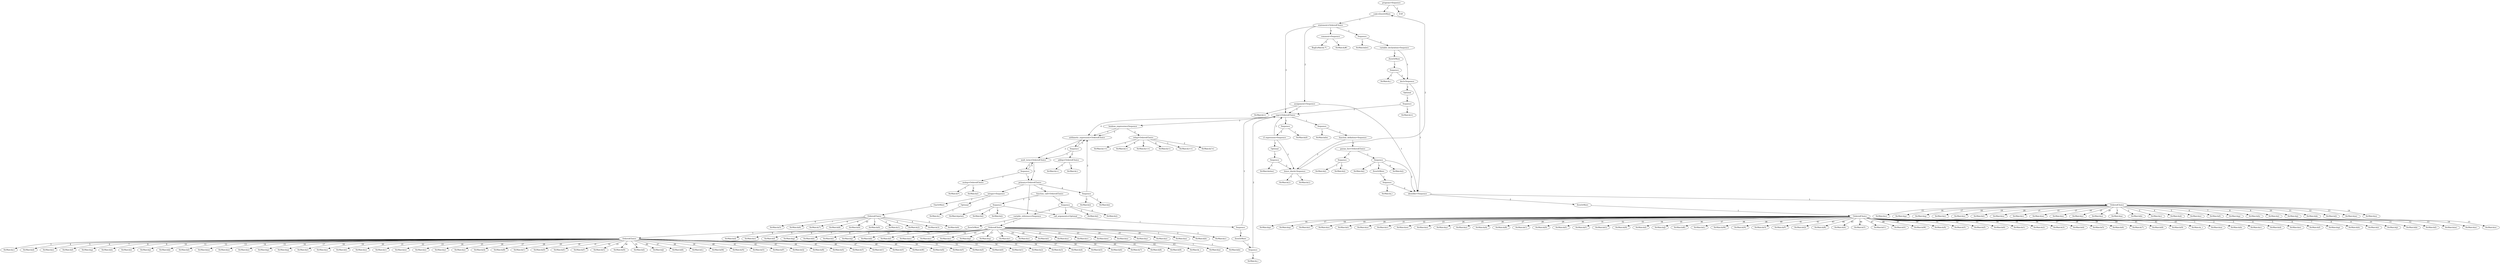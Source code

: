 digraph arpeggio_graph {
2444674980928 [label="program=Sequence"];
2444674980928->2444676660864 [label="1"]

2444676660864 [label="code=ZeroOrMore"];
2444676660864->2444676661152 [label="1"]

2444676661152 [label="statement=OrderedChoice"];
2444676661152->2444676908416 [label="1"]

2444676908416 [label="Sequence"];
2444676908416->2444676907888 [label="1"]

2444676907888 [label="StrMatch(let)"];
2444676908416->2444676908032 [label="2"]

2444676908032 [label="variable_declaration=Sequence"];
2444676908032->2444676908320 [label="1"]

2444676908320 [label="decl=Sequence"];
2444676908320->2444676908608 [label="1"]

2444676908608 [label="identifier=Sequence"];
2444676908608->2444676908752 [label="1"]

2444676908752 [label="OrderedChoice"];
2444676908752->2444676908896 [label="1"]

2444676908896 [label="StrMatch(a)"];
2444676908752->2444676909040 [label="2"]

2444676909040 [label="StrMatch(b)"];
2444676908752->2444676908944 [label="3"]

2444676908944 [label="StrMatch(c)"];
2444676908752->2444676909088 [label="4"]

2444676909088 [label="StrMatch(d)"];
2444676908752->2444676909280 [label="5"]

2444676909280 [label="StrMatch(e)"];
2444676908752->2444676909232 [label="6"]

2444676909232 [label="StrMatch(f)"];
2444676908752->2444676909136 [label="7"]

2444676909136 [label="StrMatch(g)"];
2444676908752->2444676909328 [label="8"]

2444676909328 [label="StrMatch(h)"];
2444676908752->2444676909184 [label="9"]

2444676909184 [label="StrMatch(i)"];
2444676908752->2444676909376 [label="10"]

2444676909376 [label="StrMatch(j)"];
2444676908752->2444676909424 [label="11"]

2444676909424 [label="StrMatch(k)"];
2444676908752->2444676909472 [label="12"]

2444676909472 [label="StrMatch(l)"];
2444676908752->2444676909520 [label="13"]

2444676909520 [label="StrMatch(m)"];
2444676908752->2444676909568 [label="14"]

2444676909568 [label="StrMatch(n)"];
2444676908752->2444676909616 [label="15"]

2444676909616 [label="StrMatch(o)"];
2444676908752->2444676909664 [label="16"]

2444676909664 [label="StrMatch(p)"];
2444676908752->2444676909712 [label="17"]

2444676909712 [label="StrMatch(q)"];
2444676908752->2444676909760 [label="18"]

2444676909760 [label="StrMatch(r)"];
2444676908752->2444676909808 [label="19"]

2444676909808 [label="StrMatch(s)"];
2444676908752->2444676909856 [label="20"]

2444676909856 [label="StrMatch(t)"];
2444676908752->2444676909904 [label="21"]

2444676909904 [label="StrMatch(u)"];
2444676908752->2444676909952 [label="22"]

2444676909952 [label="StrMatch(v)"];
2444676908752->2444676910000 [label="23"]

2444676910000 [label="StrMatch(w)"];
2444676908752->2444676910048 [label="24"]

2444676910048 [label="StrMatch(x)"];
2444676908752->2444676910096 [label="25"]

2444676910096 [label="StrMatch(y)"];
2444676908752->2444676910144 [label="26"]

2444676910144 [label="StrMatch(z)"];
2444676908608->2444676908512 [label="2"]

2444676908512 [label="ZeroOrMore"];
2444676908512->2444676908800 [label="1"]

2444676908800 [label="OrderedChoice"];
2444676908800->2444676910240 [label="1"]

2444676910240 [label="StrMatch(a)"];
2444676908800->2444676910288 [label="2"]

2444676910288 [label="StrMatch(b)"];
2444676908800->2444676910336 [label="3"]

2444676910336 [label="StrMatch(c)"];
2444676908800->2444676910384 [label="4"]

2444676910384 [label="StrMatch(d)"];
2444676908800->2444676910432 [label="5"]

2444676910432 [label="StrMatch(e)"];
2444676908800->2444676910480 [label="6"]

2444676910480 [label="StrMatch(f)"];
2444676908800->2444676910528 [label="7"]

2444676910528 [label="StrMatch(g)"];
2444676908800->2444676910576 [label="8"]

2444676910576 [label="StrMatch(h)"];
2444676908800->2444676910624 [label="9"]

2444676910624 [label="StrMatch(i)"];
2444676908800->2444676910672 [label="10"]

2444676910672 [label="StrMatch(j)"];
2444676908800->2444676910720 [label="11"]

2444676910720 [label="StrMatch(k)"];
2444676908800->2444676910768 [label="12"]

2444676910768 [label="StrMatch(l)"];
2444676908800->2444676910816 [label="13"]

2444676910816 [label="StrMatch(m)"];
2444676908800->2444676910864 [label="14"]

2444676910864 [label="StrMatch(n)"];
2444676908800->2444676910912 [label="15"]

2444676910912 [label="StrMatch(o)"];
2444676908800->2444676910960 [label="16"]

2444676910960 [label="StrMatch(p)"];
2444676908800->2444676911008 [label="17"]

2444676911008 [label="StrMatch(q)"];
2444676908800->2444676911056 [label="18"]

2444676911056 [label="StrMatch(r)"];
2444676908800->2444678197312 [label="19"]

2444678197312 [label="StrMatch(s)"];
2444676908800->2444678197360 [label="20"]

2444678197360 [label="StrMatch(t)"];
2444676908800->2444678197408 [label="21"]

2444678197408 [label="StrMatch(u)"];
2444676908800->2444678197456 [label="22"]

2444678197456 [label="StrMatch(v)"];
2444676908800->2444678197504 [label="23"]

2444678197504 [label="StrMatch(w)"];
2444676908800->2444678197552 [label="24"]

2444678197552 [label="StrMatch(x)"];
2444676908800->2444678197600 [label="25"]

2444678197600 [label="StrMatch(y)"];
2444676908800->2444678197648 [label="26"]

2444678197648 [label="StrMatch(z)"];
2444676908800->2444678197696 [label="27"]

2444678197696 [label="StrMatch(A)"];
2444676908800->2444678197744 [label="28"]

2444678197744 [label="StrMatch(B)"];
2444676908800->2444678197792 [label="29"]

2444678197792 [label="StrMatch(C)"];
2444676908800->2444678197840 [label="30"]

2444678197840 [label="StrMatch(D)"];
2444676908800->2444678197888 [label="31"]

2444678197888 [label="StrMatch(E)"];
2444676908800->2444678197936 [label="32"]

2444678197936 [label="StrMatch(F)"];
2444676908800->2444678197984 [label="33"]

2444678197984 [label="StrMatch(G)"];
2444676908800->2444678198032 [label="34"]

2444678198032 [label="StrMatch(H)"];
2444676908800->2444678198080 [label="35"]

2444678198080 [label="StrMatch(I)"];
2444676908800->2444678198128 [label="36"]

2444678198128 [label="StrMatch(J)"];
2444676908800->2444678198176 [label="37"]

2444678198176 [label="StrMatch(K)"];
2444676908800->2444678198224 [label="38"]

2444678198224 [label="StrMatch(L)"];
2444676908800->2444678198272 [label="39"]

2444678198272 [label="StrMatch(M)"];
2444676908800->2444678198320 [label="40"]

2444678198320 [label="StrMatch(N)"];
2444676908800->2444678198368 [label="41"]

2444678198368 [label="StrMatch(O)"];
2444676908800->2444678198416 [label="42"]

2444678198416 [label="StrMatch(P)"];
2444676908800->2444678198464 [label="43"]

2444678198464 [label="StrMatch(Q)"];
2444676908800->2444678198512 [label="44"]

2444678198512 [label="StrMatch(R)"];
2444676908800->2444678198560 [label="45"]

2444678198560 [label="StrMatch(S)"];
2444676908800->2444678198608 [label="46"]

2444678198608 [label="StrMatch(T)"];
2444676908800->2444678198656 [label="47"]

2444678198656 [label="StrMatch(U)"];
2444676908800->2444678198704 [label="48"]

2444678198704 [label="StrMatch(V)"];
2444676908800->2444678198752 [label="49"]

2444678198752 [label="StrMatch(W)"];
2444676908800->2444678198800 [label="50"]

2444678198800 [label="StrMatch(X)"];
2444676908800->2444678198848 [label="51"]

2444678198848 [label="StrMatch(Y)"];
2444676908800->2444678198896 [label="52"]

2444678198896 [label="StrMatch(Z)"];
2444676908800->2444678198944 [label="53"]

2444678198944 [label="StrMatch(0)"];
2444676908800->2444678198992 [label="54"]

2444678198992 [label="StrMatch(1)"];
2444676908800->2444678199040 [label="55"]

2444678199040 [label="StrMatch(2)"];
2444676908800->2444678199088 [label="56"]

2444678199088 [label="StrMatch(3)"];
2444676908800->2444678199136 [label="57"]

2444678199136 [label="StrMatch(4)"];
2444676908800->2444678199184 [label="58"]

2444678199184 [label="StrMatch(5)"];
2444676908800->2444678199232 [label="59"]

2444678199232 [label="StrMatch(6)"];
2444676908800->2444678199280 [label="60"]

2444678199280 [label="StrMatch(7)"];
2444676908800->2444678199328 [label="61"]

2444678199328 [label="StrMatch(8)"];
2444676908800->2444678199376 [label="62"]

2444678199376 [label="StrMatch(9)"];
2444676908800->2444678199424 [label="63"]

2444678199424 [label="StrMatch(_)"];
2444676908320->2444676908224 [label="2"]

2444676908224 [label="Optional"];
2444676908224->2444676908368 [label="1"]

2444676908368 [label="Sequence"];
2444676908368->2444676908656 [label="1"]

2444676908656 [label="StrMatch(=)"];
2444676908368->2444678199520 [label="2"]

2444678199520 [label="expr=OrderedChoice"];
2444678199520->2444678199616 [label="1"]

2444678199616 [label="Sequence"];
2444678199616->2444678199760 [label="1"]

2444678199760 [label="StrMatch(fn)"];
2444678199616->2444678199904 [label="2"]

2444678199904 [label="function_definition=Sequence"];
2444678199904->2444678200240 [label="1"]

2444678200240 [label="param_list=OrderedChoice"];
2444678200240->2444678200336 [label="1"]

2444678200336 [label="Sequence"];
2444678200336->2444678200480 [label="1"]

2444678200480 [label="StrMatch(()"];
2444678200336->2444676908608 [label="2"]

2444678200336->2444678200144 [label="3"]

2444678200144 [label="ZeroOrMore"];
2444678200144->2444678200528 [label="1"]

2444678200528 [label="Sequence"];
2444678200528->2444678200672 [label="1"]

2444678200672 [label="StrMatch(,)"];
2444678200528->2444676908608 [label="2"]

2444678200336->2444678200624 [label="4"]

2444678200624 [label="StrMatch())"];
2444678200240->2444678200432 [label="2"]

2444678200432 [label="Sequence"];
2444678200432->2444678200768 [label="1"]

2444678200768 [label="StrMatch(()"];
2444678200432->2444678200816 [label="2"]

2444678200816 [label="StrMatch())"];
2444678199904->2444678200288 [label="2"]

2444678200288 [label="brace_block=Sequence"];
2444678200288->2444678200864 [label="1"]

2444678200864 [label="StrMatch({)"];
2444678200288->2444676660864 [label="2"]

2444678200288->2444678200912 [label="3"]

2444678200912 [label="StrMatch(})"];
2444678199520->2444678199712 [label="2"]

2444678199712 [label="Sequence"];
2444678199712->2444678199856 [label="1"]

2444678199856 [label="StrMatch(if)"];
2444678199712->2444678200720 [label="2"]

2444678200720 [label="if_expression=Sequence"];
2444678200720->2444678199520 [label="1"]

2444678200720->2444678200288 [label="2"]

2444678200720->2444678200096 [label="3"]

2444678200096 [label="Optional"];
2444678200096->2444678201008 [label="1"]

2444678201008 [label="Sequence"];
2444678201008->2444678201104 [label="1"]

2444678201104 [label="StrMatch(else)"];
2444678201008->2444678200288 [label="2"]

2444678199520->2444678200048 [label="3"]

2444678200048 [label="boolean_expression=Sequence"];
2444678200048->2444678201200 [label="1"]

2444678201200 [label="arithmetic_expression=OrderedChoice"];
2444678201200->2444678201296 [label="1"]

2444678201296 [label="Sequence"];
2444678201296->2444678226128 [label="1"]

2444678226128 [label="mult_term=OrderedChoice"];
2444678226128->2444678226224 [label="1"]

2444678226224 [label="Sequence"];
2444678226224->2444678226416 [label="1"]

2444678226416 [label="primary=OrderedChoice"];
2444678226416->2444678226800 [label="1"]

2444678226800 [label="integer=Sequence"];
2444678226800->2444678226656 [label="1"]

2444678226656 [label="Optional"];
2444678226656->2444678226896 [label="1"]

2444678226896 [label="StrMatch(-)"];
2444678226800->2444678226752 [label="2"]

2444678226752 [label="OneOrMore"];
2444678226752->2444678226944 [label="1"]

2444678226944 [label="OrderedChoice"];
2444678226944->2444678227088 [label="1"]

2444678227088 [label="StrMatch(0)"];
2444678226944->2444678227136 [label="2"]

2444678227136 [label="StrMatch(1)"];
2444678226944->2444678227184 [label="3"]

2444678227184 [label="StrMatch(2)"];
2444678226944->2444678227232 [label="4"]

2444678227232 [label="StrMatch(3)"];
2444678226944->2444678227280 [label="5"]

2444678227280 [label="StrMatch(4)"];
2444678226944->2444678227328 [label="6"]

2444678227328 [label="StrMatch(5)"];
2444678226944->2444678227376 [label="7"]

2444678227376 [label="StrMatch(6)"];
2444678226944->2444678227424 [label="8"]

2444678227424 [label="StrMatch(7)"];
2444678226944->2444678227472 [label="9"]

2444678227472 [label="StrMatch(8)"];
2444678226944->2444678227520 [label="10"]

2444678227520 [label="StrMatch(9)"];
2444678226416->2444678226848 [label="2"]

2444678226848 [label="function_call=OrderedChoice"];
2444678226848->2444678227568 [label="1"]

2444678227568 [label="Sequence"];
2444678227568->2444678227856 [label="1"]

2444678227856 [label="variable_reference=Sequence"];
2444678227856->2444678227952 [label="1"]

2444678227952 [label="OrderedChoice"];
2444678227952->2444678228096 [label="1"]

2444678228096 [label="StrMatch(a)"];
2444678227952->2444678228144 [label="2"]

2444678228144 [label="StrMatch(b)"];
2444678227952->2444678228192 [label="3"]

2444678228192 [label="StrMatch(c)"];
2444678227952->2444678228240 [label="4"]

2444678228240 [label="StrMatch(d)"];
2444678227952->2444678228288 [label="5"]

2444678228288 [label="StrMatch(e)"];
2444678227952->2444678228336 [label="6"]

2444678228336 [label="StrMatch(f)"];
2444678227952->2444678228384 [label="7"]

2444678228384 [label="StrMatch(g)"];
2444678227952->2444678228432 [label="8"]

2444678228432 [label="StrMatch(h)"];
2444678227952->2444678228480 [label="9"]

2444678228480 [label="StrMatch(i)"];
2444678227952->2444678228528 [label="10"]

2444678228528 [label="StrMatch(j)"];
2444678227952->2444678228576 [label="11"]

2444678228576 [label="StrMatch(k)"];
2444678227952->2444678228624 [label="12"]

2444678228624 [label="StrMatch(l)"];
2444678227952->2444678228672 [label="13"]

2444678228672 [label="StrMatch(m)"];
2444678227952->2444678228720 [label="14"]

2444678228720 [label="StrMatch(n)"];
2444678227952->2444678228768 [label="15"]

2444678228768 [label="StrMatch(o)"];
2444678227952->2444678228816 [label="16"]

2444678228816 [label="StrMatch(p)"];
2444678227952->2444678228864 [label="17"]

2444678228864 [label="StrMatch(q)"];
2444678227952->2444678228912 [label="18"]

2444678228912 [label="StrMatch(r)"];
2444678227952->2444678228960 [label="19"]

2444678228960 [label="StrMatch(s)"];
2444678227952->2444678229008 [label="20"]

2444678229008 [label="StrMatch(t)"];
2444678227952->2444678229056 [label="21"]

2444678229056 [label="StrMatch(u)"];
2444678227952->2444678229104 [label="22"]

2444678229104 [label="StrMatch(v)"];
2444678227952->2444678229152 [label="23"]

2444678229152 [label="StrMatch(w)"];
2444678227952->2444678229200 [label="24"]

2444678229200 [label="StrMatch(x)"];
2444678227952->2444678229248 [label="25"]

2444678229248 [label="StrMatch(y)"];
2444678227952->2444678229296 [label="26"]

2444678229296 [label="StrMatch(z)"];
2444678227856->2444678227760 [label="2"]

2444678227760 [label="ZeroOrMore"];
2444678227760->2444678228048 [label="1"]

2444678228048 [label="OrderedChoice"];
2444678228048->2444678229392 [label="1"]

2444678229392 [label="StrMatch(a)"];
2444678228048->2444678229440 [label="2"]

2444678229440 [label="StrMatch(b)"];
2444678228048->2444678229488 [label="3"]

2444678229488 [label="StrMatch(c)"];
2444678228048->2444678229536 [label="4"]

2444678229536 [label="StrMatch(d)"];
2444678228048->2444678229584 [label="5"]

2444678229584 [label="StrMatch(e)"];
2444678228048->2444678229632 [label="6"]

2444678229632 [label="StrMatch(f)"];
2444678228048->2444678229680 [label="7"]

2444678229680 [label="StrMatch(g)"];
2444678228048->2444678229728 [label="8"]

2444678229728 [label="StrMatch(h)"];
2444678228048->2444678229776 [label="9"]

2444678229776 [label="StrMatch(i)"];
2444678228048->2444678229824 [label="10"]

2444678229824 [label="StrMatch(j)"];
2444678228048->2444678229872 [label="11"]

2444678229872 [label="StrMatch(k)"];
2444678228048->2444678229920 [label="12"]

2444678229920 [label="StrMatch(l)"];
2444678228048->2444678229968 [label="13"]

2444678229968 [label="StrMatch(m)"];
2444678228048->2444678246464 [label="14"]

2444678246464 [label="StrMatch(n)"];
2444678228048->2444678246512 [label="15"]

2444678246512 [label="StrMatch(o)"];
2444678228048->2444678246560 [label="16"]

2444678246560 [label="StrMatch(p)"];
2444678228048->2444678246608 [label="17"]

2444678246608 [label="StrMatch(q)"];
2444678228048->2444678246656 [label="18"]

2444678246656 [label="StrMatch(r)"];
2444678228048->2444678246704 [label="19"]

2444678246704 [label="StrMatch(s)"];
2444678228048->2444678246752 [label="20"]

2444678246752 [label="StrMatch(t)"];
2444678228048->2444678246800 [label="21"]

2444678246800 [label="StrMatch(u)"];
2444678228048->2444678246848 [label="22"]

2444678246848 [label="StrMatch(v)"];
2444678228048->2444678246896 [label="23"]

2444678246896 [label="StrMatch(w)"];
2444678228048->2444678246944 [label="24"]

2444678246944 [label="StrMatch(x)"];
2444678228048->2444678246992 [label="25"]

2444678246992 [label="StrMatch(y)"];
2444678228048->2444678247040 [label="26"]

2444678247040 [label="StrMatch(z)"];
2444678228048->2444678247088 [label="27"]

2444678247088 [label="StrMatch(A)"];
2444678228048->2444678247136 [label="28"]

2444678247136 [label="StrMatch(B)"];
2444678228048->2444678247184 [label="29"]

2444678247184 [label="StrMatch(C)"];
2444678228048->2444678247232 [label="30"]

2444678247232 [label="StrMatch(D)"];
2444678228048->2444678247280 [label="31"]

2444678247280 [label="StrMatch(E)"];
2444678228048->2444678247328 [label="32"]

2444678247328 [label="StrMatch(F)"];
2444678228048->2444678247376 [label="33"]

2444678247376 [label="StrMatch(G)"];
2444678228048->2444678247424 [label="34"]

2444678247424 [label="StrMatch(H)"];
2444678228048->2444678247472 [label="35"]

2444678247472 [label="StrMatch(I)"];
2444678228048->2444678247520 [label="36"]

2444678247520 [label="StrMatch(J)"];
2444678228048->2444678247568 [label="37"]

2444678247568 [label="StrMatch(K)"];
2444678228048->2444678247616 [label="38"]

2444678247616 [label="StrMatch(L)"];
2444678228048->2444678247664 [label="39"]

2444678247664 [label="StrMatch(M)"];
2444678228048->2444678247712 [label="40"]

2444678247712 [label="StrMatch(N)"];
2444678228048->2444678247760 [label="41"]

2444678247760 [label="StrMatch(O)"];
2444678228048->2444678247808 [label="42"]

2444678247808 [label="StrMatch(P)"];
2444678228048->2444678247856 [label="43"]

2444678247856 [label="StrMatch(Q)"];
2444678228048->2444678247904 [label="44"]

2444678247904 [label="StrMatch(R)"];
2444678228048->2444678247952 [label="45"]

2444678247952 [label="StrMatch(S)"];
2444678228048->2444678248000 [label="46"]

2444678248000 [label="StrMatch(T)"];
2444678228048->2444678248048 [label="47"]

2444678248048 [label="StrMatch(U)"];
2444678228048->2444678248096 [label="48"]

2444678248096 [label="StrMatch(V)"];
2444678228048->2444678248144 [label="49"]

2444678248144 [label="StrMatch(W)"];
2444678228048->2444678248192 [label="50"]

2444678248192 [label="StrMatch(X)"];
2444678228048->2444678248240 [label="51"]

2444678248240 [label="StrMatch(Y)"];
2444678228048->2444678248288 [label="52"]

2444678248288 [label="StrMatch(Z)"];
2444678228048->2444678248336 [label="53"]

2444678248336 [label="StrMatch(0)"];
2444678228048->2444678248384 [label="54"]

2444678248384 [label="StrMatch(1)"];
2444678228048->2444678248432 [label="55"]

2444678248432 [label="StrMatch(2)"];
2444678228048->2444678248480 [label="56"]

2444678248480 [label="StrMatch(3)"];
2444678228048->2444678248528 [label="57"]

2444678248528 [label="StrMatch(4)"];
2444678228048->2444678248576 [label="58"]

2444678248576 [label="StrMatch(5)"];
2444678228048->2444678248624 [label="59"]

2444678248624 [label="StrMatch(6)"];
2444678228048->2444678248672 [label="60"]

2444678248672 [label="StrMatch(7)"];
2444678228048->2444678248720 [label="61"]

2444678248720 [label="StrMatch(8)"];
2444678228048->2444678248768 [label="62"]

2444678248768 [label="StrMatch(9)"];
2444678228048->2444678248816 [label="63"]

2444678248816 [label="StrMatch(_)"];
2444678227568->2444678227664 [label="2"]

2444678227664 [label="StrMatch(()"];
2444678227568->2444678248864 [label="3"]

2444678248864 [label="call_arguments=Optional"];
2444678248864->2444678248912 [label="1"]

2444678248912 [label="Sequence"];
2444678248912->2444678199520 [label="1"]

2444678248912->2444678229344 [label="2"]

2444678229344 [label="ZeroOrMore"];
2444678229344->2444678249008 [label="1"]

2444678249008 [label="Sequence"];
2444678249008->2444678249104 [label="1"]

2444678249104 [label="StrMatch(,)"];
2444678249008->2444678199520 [label="2"]

2444678227568->2444678227712 [label="4"]

2444678227712 [label="StrMatch())"];
2444678226848->2444678227616 [label="2"]

2444678227616 [label="Sequence"];
2444678227616->2444678248960 [label="1"]

2444678248960 [label="StrMatch(print)"];
2444678227616->2444678249056 [label="2"]

2444678249056 [label="StrMatch(()"];
2444678227616->2444678248864 [label="3"]

2444678227616->2444678249152 [label="4"]

2444678249152 [label="StrMatch())"];
2444678226416->2444678227856 [label="3"]

2444678226416->2444678226560 [label="4"]

2444678226560 [label="Sequence"];
2444678226560->2444678227040 [label="1"]

2444678227040 [label="StrMatch(()"];
2444678226560->2444678201200 [label="2"]

2444678226560->2444678227904 [label="3"]

2444678227904 [label="StrMatch())"];
2444678226224->2444678226512 [label="2"]

2444678226512 [label="mulop=OrderedChoice"];
2444678226512->2444678249200 [label="1"]

2444678249200 [label="StrMatch(*)"];
2444678226512->2444678249248 [label="2"]

2444678249248 [label="StrMatch(/)"];
2444678226224->2444678226128 [label="3"]

2444678226128->2444678226416 [label="2"]

2444678201296->2444678226320 [label="2"]

2444678226320 [label="addop=OrderedChoice"];
2444678226320->2444678226608 [label="1"]

2444678226608 [label="StrMatch(+)"];
2444678226320->2444678249296 [label="2"]

2444678249296 [label="StrMatch(-)"];
2444678201296->2444678201200 [label="3"]

2444678201200->2444678226128 [label="2"]

2444678200048->2444678226272 [label="2"]

2444678226272 [label="relop=OrderedChoice"];
2444678226272->2444678249344 [label="1"]

2444678249344 [label="StrMatch(==)"];
2444678226272->2444678249392 [label="2"]

2444678249392 [label="StrMatch(!=)"];
2444678226272->2444678249440 [label="3"]

2444678249440 [label="StrMatch(>=)"];
2444678226272->2444678249488 [label="4"]

2444678249488 [label="StrMatch(>)"];
2444678226272->2444678249536 [label="5"]

2444678249536 [label="StrMatch(<=)"];
2444678226272->2444678249584 [label="6"]

2444678249584 [label="StrMatch(<)"];
2444678200048->2444678201200 [label="3"]

2444678199520->2444678201200 [label="4"]

2444676908032->2444676907984 [label="2"]

2444676907984 [label="ZeroOrMore"];
2444676907984->2444676908128 [label="1"]

2444676908128 [label="Sequence"];
2444676908128->2444676908272 [label="1"]

2444676908272 [label="StrMatch(,)"];
2444676908128->2444676908320 [label="2"]

2444676661152->2444676908992 [label="2"]

2444676908992 [label="assignment=Sequence"];
2444676908992->2444676908608 [label="1"]

2444676908992->2444676908176 [label="2"]

2444676908176 [label="StrMatch(=)"];
2444676908992->2444678199520 [label="3"]

2444676661152->2444678199520 [label="3"]

2444676661152->2444676908464 [label="4"]

2444676908464 [label="comment=Sequence"];
2444676908464->2444678199808 [label="1"]

2444678199808 [label="StrMatch(#)"];
2444676908464->2444676908080 [label="2"]

2444676908080 [label="RegExMatch(.*)"];
2444674980928->2444676907792 [label="2"]

2444676907792 [label="EOF"];
}
